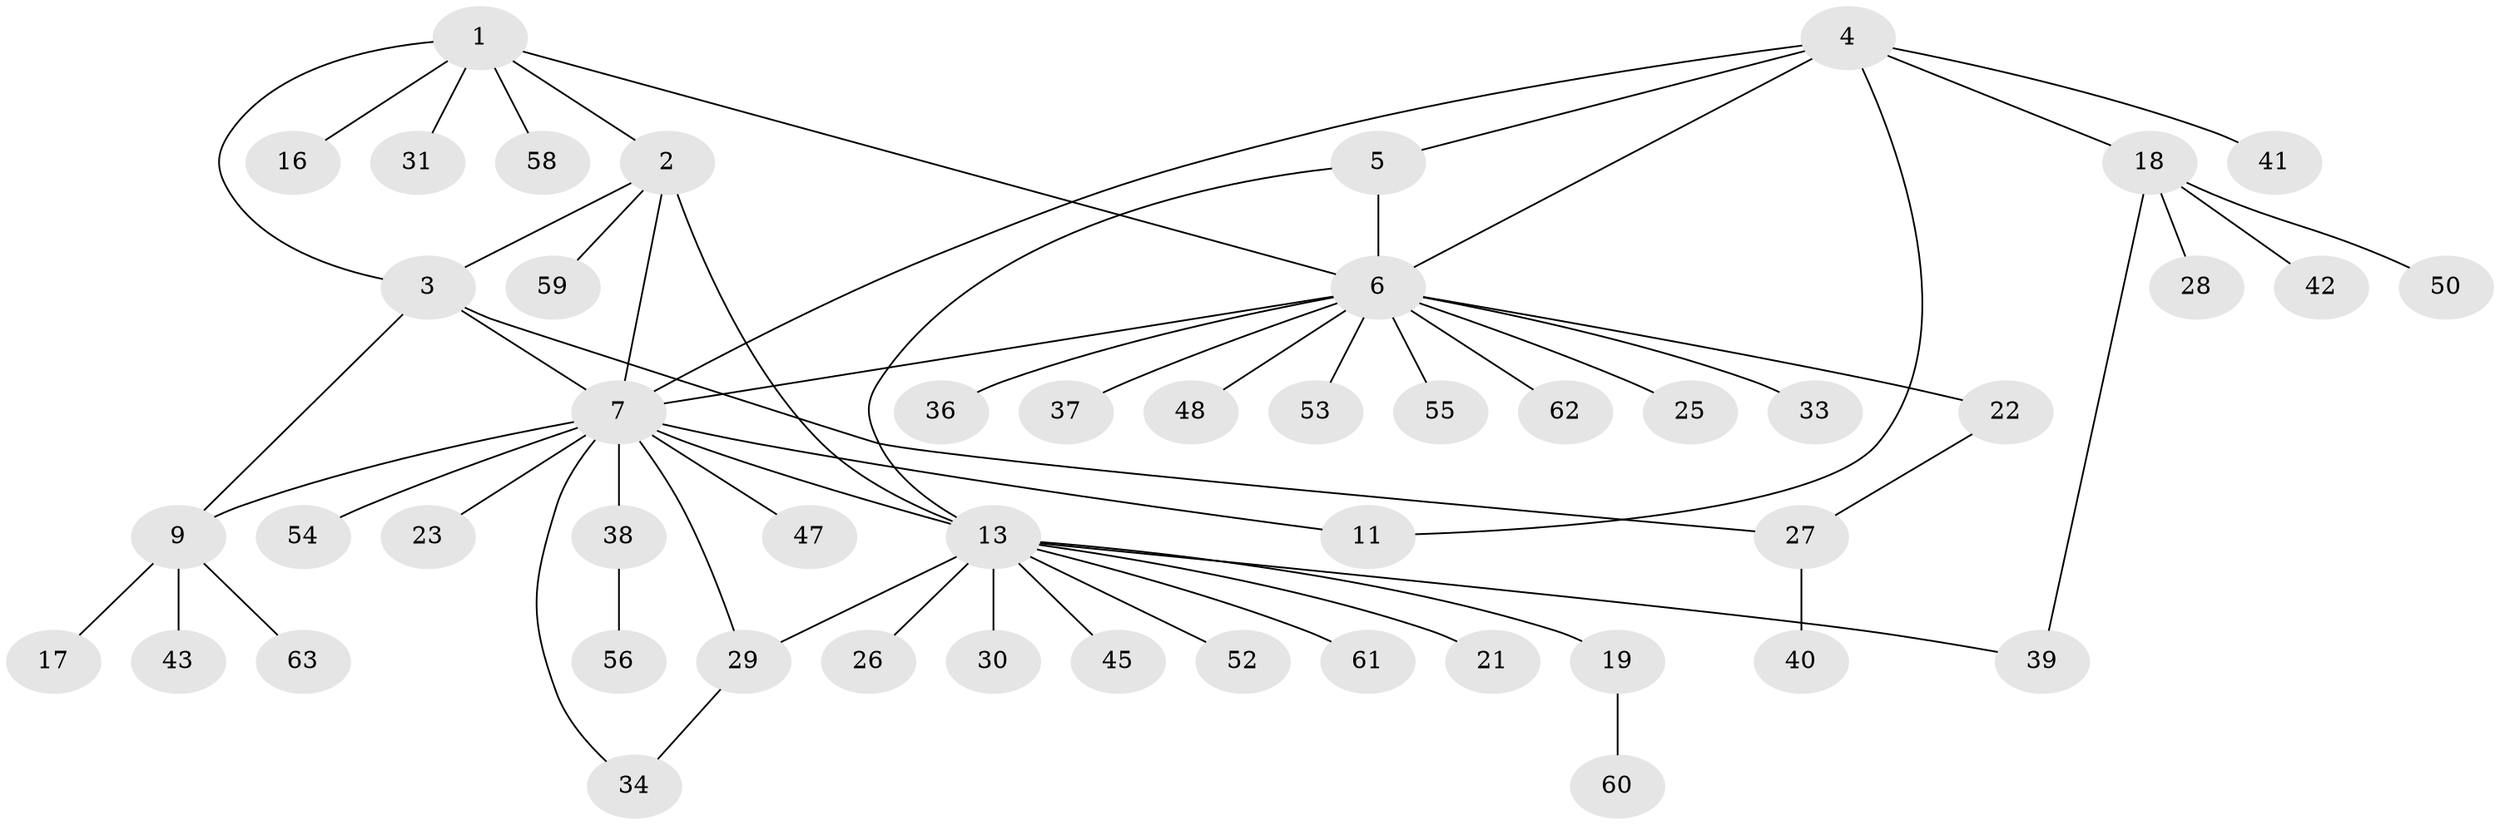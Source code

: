 // original degree distribution, {7: 0.015873015873015872, 5: 0.031746031746031744, 4: 0.07936507936507936, 3: 0.07936507936507936, 14: 0.015873015873015872, 8: 0.031746031746031744, 6: 0.031746031746031744, 11: 0.015873015873015872, 1: 0.6190476190476191, 2: 0.07936507936507936}
// Generated by graph-tools (version 1.1) at 2025/42/03/06/25 10:42:14]
// undirected, 49 vertices, 61 edges
graph export_dot {
graph [start="1"]
  node [color=gray90,style=filled];
  1 [super="+35"];
  2 [super="+15"];
  3 [super="+8"];
  4 [super="+10"];
  5;
  6 [super="+49"];
  7 [super="+12"];
  9 [super="+20"];
  11 [super="+57"];
  13 [super="+14"];
  16;
  17;
  18 [super="+24"];
  19 [super="+46"];
  21;
  22;
  23;
  25;
  26;
  27 [super="+32"];
  28;
  29 [super="+44"];
  30;
  31;
  33;
  34;
  36;
  37;
  38;
  39;
  40;
  41;
  42 [super="+51"];
  43;
  45;
  47;
  48;
  50;
  52;
  53;
  54;
  55;
  56;
  58;
  59;
  60;
  61;
  62;
  63;
  1 -- 2;
  1 -- 3;
  1 -- 6;
  1 -- 16;
  1 -- 31;
  1 -- 58;
  2 -- 3;
  2 -- 59;
  2 -- 7 [weight=2];
  2 -- 13 [weight=2];
  3 -- 27;
  3 -- 9;
  3 -- 7;
  4 -- 5;
  4 -- 6;
  4 -- 18;
  4 -- 41;
  4 -- 11;
  4 -- 7;
  5 -- 6;
  5 -- 13;
  6 -- 7;
  6 -- 22;
  6 -- 25;
  6 -- 33;
  6 -- 36;
  6 -- 37;
  6 -- 48;
  6 -- 53;
  6 -- 55;
  6 -- 62;
  7 -- 9;
  7 -- 38;
  7 -- 47;
  7 -- 54;
  7 -- 34;
  7 -- 11;
  7 -- 23;
  7 -- 29;
  7 -- 13;
  9 -- 17;
  9 -- 43;
  9 -- 63;
  13 -- 21;
  13 -- 39;
  13 -- 45;
  13 -- 29;
  13 -- 19;
  13 -- 52;
  13 -- 26;
  13 -- 61;
  13 -- 30;
  18 -- 28;
  18 -- 39;
  18 -- 42;
  18 -- 50;
  19 -- 60;
  22 -- 27;
  27 -- 40;
  29 -- 34;
  38 -- 56;
}
